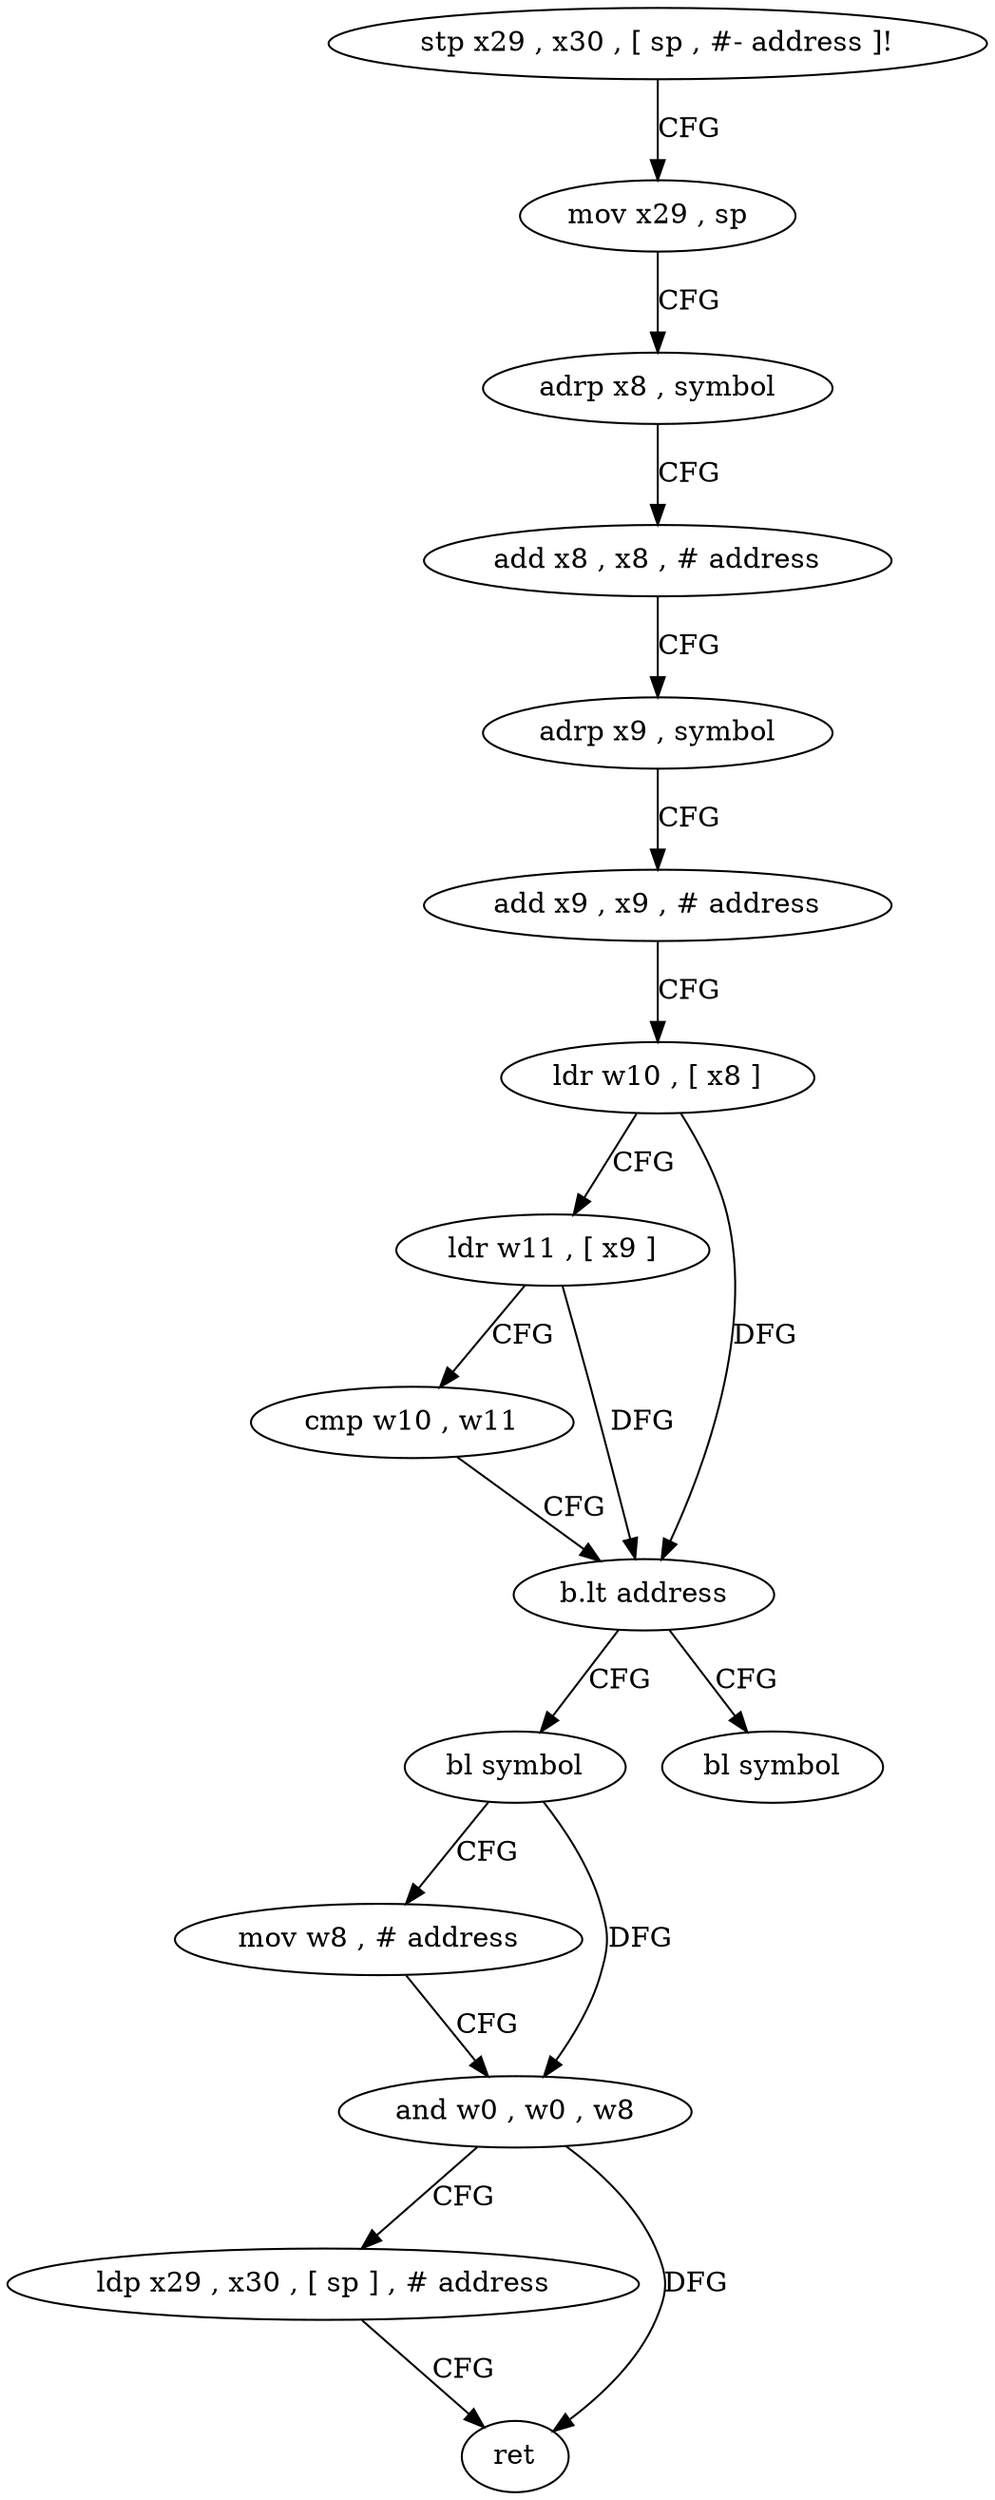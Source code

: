 digraph "func" {
"4203224" [label = "stp x29 , x30 , [ sp , #- address ]!" ]
"4203228" [label = "mov x29 , sp" ]
"4203232" [label = "adrp x8 , symbol" ]
"4203236" [label = "add x8 , x8 , # address" ]
"4203240" [label = "adrp x9 , symbol" ]
"4203244" [label = "add x9 , x9 , # address" ]
"4203248" [label = "ldr w10 , [ x8 ]" ]
"4203252" [label = "ldr w11 , [ x9 ]" ]
"4203256" [label = "cmp w10 , w11" ]
"4203260" [label = "b.lt address" ]
"4203268" [label = "bl symbol" ]
"4203264" [label = "bl symbol" ]
"4203272" [label = "mov w8 , # address" ]
"4203276" [label = "and w0 , w0 , w8" ]
"4203280" [label = "ldp x29 , x30 , [ sp ] , # address" ]
"4203284" [label = "ret" ]
"4203224" -> "4203228" [ label = "CFG" ]
"4203228" -> "4203232" [ label = "CFG" ]
"4203232" -> "4203236" [ label = "CFG" ]
"4203236" -> "4203240" [ label = "CFG" ]
"4203240" -> "4203244" [ label = "CFG" ]
"4203244" -> "4203248" [ label = "CFG" ]
"4203248" -> "4203252" [ label = "CFG" ]
"4203248" -> "4203260" [ label = "DFG" ]
"4203252" -> "4203256" [ label = "CFG" ]
"4203252" -> "4203260" [ label = "DFG" ]
"4203256" -> "4203260" [ label = "CFG" ]
"4203260" -> "4203268" [ label = "CFG" ]
"4203260" -> "4203264" [ label = "CFG" ]
"4203268" -> "4203272" [ label = "CFG" ]
"4203268" -> "4203276" [ label = "DFG" ]
"4203272" -> "4203276" [ label = "CFG" ]
"4203276" -> "4203280" [ label = "CFG" ]
"4203276" -> "4203284" [ label = "DFG" ]
"4203280" -> "4203284" [ label = "CFG" ]
}
